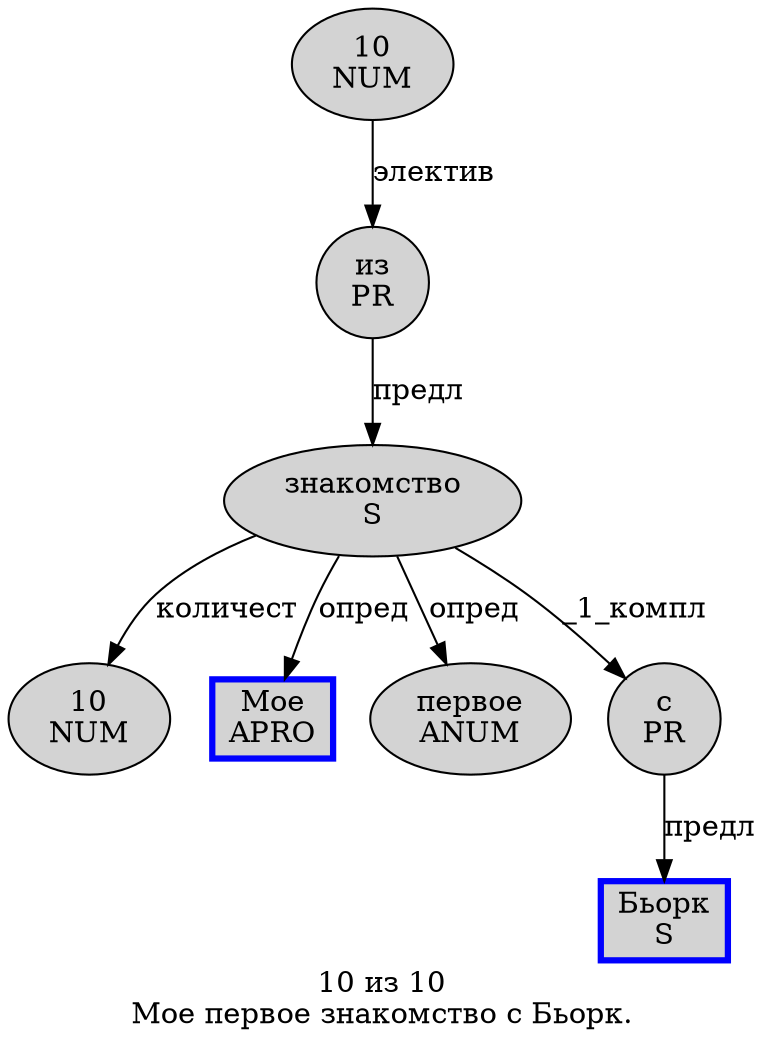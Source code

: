digraph SENTENCE_919 {
	graph [label="10 из 10
Мое первое знакомство с Бьорк."]
	node [style=filled]
		0 [label="10
NUM" color="" fillcolor=lightgray penwidth=1 shape=ellipse]
		1 [label="из
PR" color="" fillcolor=lightgray penwidth=1 shape=ellipse]
		2 [label="10
NUM" color="" fillcolor=lightgray penwidth=1 shape=ellipse]
		3 [label="Мое
APRO" color=blue fillcolor=lightgray penwidth=3 shape=box]
		4 [label="первое
ANUM" color="" fillcolor=lightgray penwidth=1 shape=ellipse]
		5 [label="знакомство
S" color="" fillcolor=lightgray penwidth=1 shape=ellipse]
		6 [label="с
PR" color="" fillcolor=lightgray penwidth=1 shape=ellipse]
		7 [label="Бьорк
S" color=blue fillcolor=lightgray penwidth=3 shape=box]
			0 -> 1 [label="электив"]
			5 -> 2 [label="количест"]
			5 -> 3 [label="опред"]
			5 -> 4 [label="опред"]
			5 -> 6 [label="_1_компл"]
			6 -> 7 [label="предл"]
			1 -> 5 [label="предл"]
}